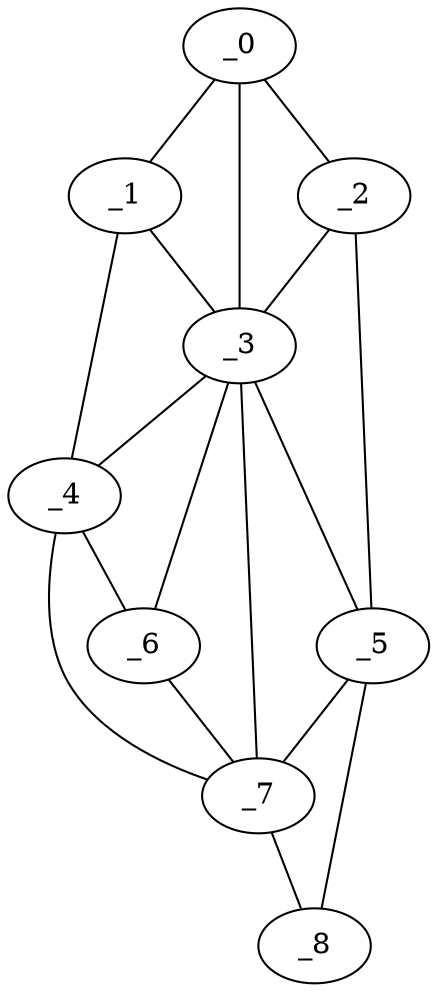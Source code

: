 graph "obj80__315.gxl" {
	_0	 [x=1,
		y=83];
	_1	 [x=5,
		y=45];
	_0 -- _1	 [valence=1];
	_2	 [x=12,
		y=107];
	_0 -- _2	 [valence=1];
	_3	 [x=30,
		y=69];
	_0 -- _3	 [valence=2];
	_1 -- _3	 [valence=2];
	_4	 [x=39,
		y=13];
	_1 -- _4	 [valence=1];
	_2 -- _3	 [valence=2];
	_5	 [x=43,
		y=118];
	_2 -- _5	 [valence=1];
	_3 -- _4	 [valence=2];
	_3 -- _5	 [valence=2];
	_6	 [x=64,
		y=34];
	_3 -- _6	 [valence=2];
	_7	 [x=85,
		y=42];
	_3 -- _7	 [valence=1];
	_4 -- _6	 [valence=1];
	_4 -- _7	 [valence=1];
	_5 -- _7	 [valence=1];
	_8	 [x=126,
		y=82];
	_5 -- _8	 [valence=1];
	_6 -- _7	 [valence=2];
	_7 -- _8	 [valence=1];
}
